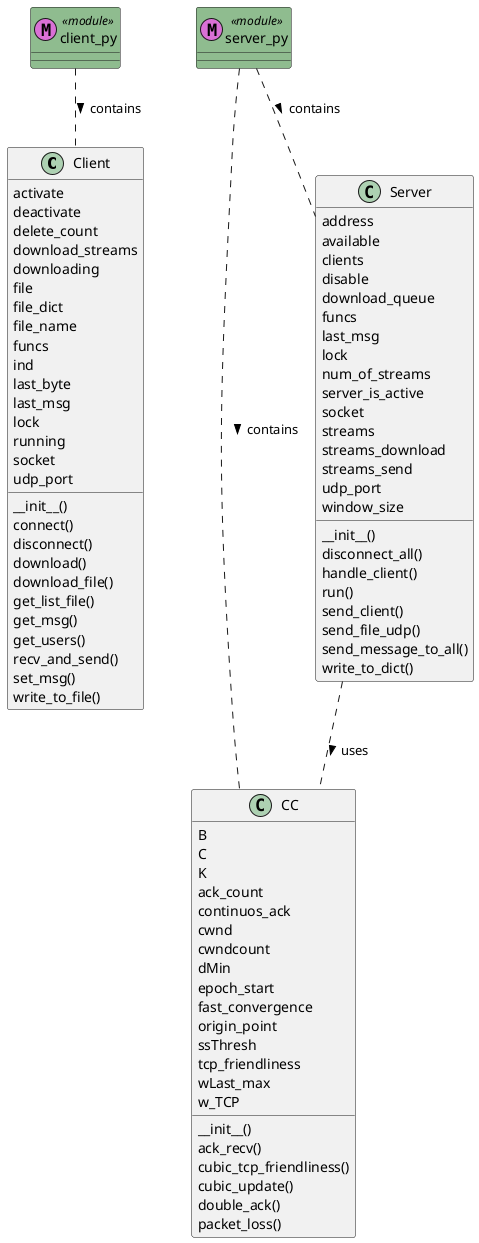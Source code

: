 @startuml
class Client {
    activate
    deactivate
    delete_count
    download_streams
    downloading
    file
    file_dict
    file_name
    funcs
    ind
    last_byte
    last_msg
    lock
    running
    socket
    udp_port
    __init__()
    connect()
    disconnect()
    download()
    download_file()
    get_list_file()
    get_msg()
    get_users()
    recv_and_send()
    set_msg()
    write_to_file()
}

class client_py <<module>> << (M,orchid) >> #DarkSeaGreen {
}

client_py .. Client : contains >
class CC {
    B
    C
    K
    ack_count
    continuos_ack
    cwnd
    cwndcount
    dMin
    epoch_start
    fast_convergence
    origin_point
    ssThresh
    tcp_friendliness
    wLast_max
    w_TCP
    __init__()
    ack_recv()
    cubic_tcp_friendliness()
    cubic_update()
    double_ack()
    packet_loss()
}



class Server {
    address
    available
    clients
    disable
    download_queue
    funcs
    last_msg
    lock
    num_of_streams
    server_is_active
    socket
    streams
    streams_download
    streams_send
    udp_port
    window_size
    __init__()
    disconnect_all()
    handle_client()
    run()
    send_client()
    send_file_udp()
    send_message_to_all()
    write_to_dict()
}

class server_py <<module>> << (M,orchid) >> #DarkSeaGreen {
}

Server .. CC : uses >
server_py .. Server : contains >
server_py .. CC : contains >
@enduml
